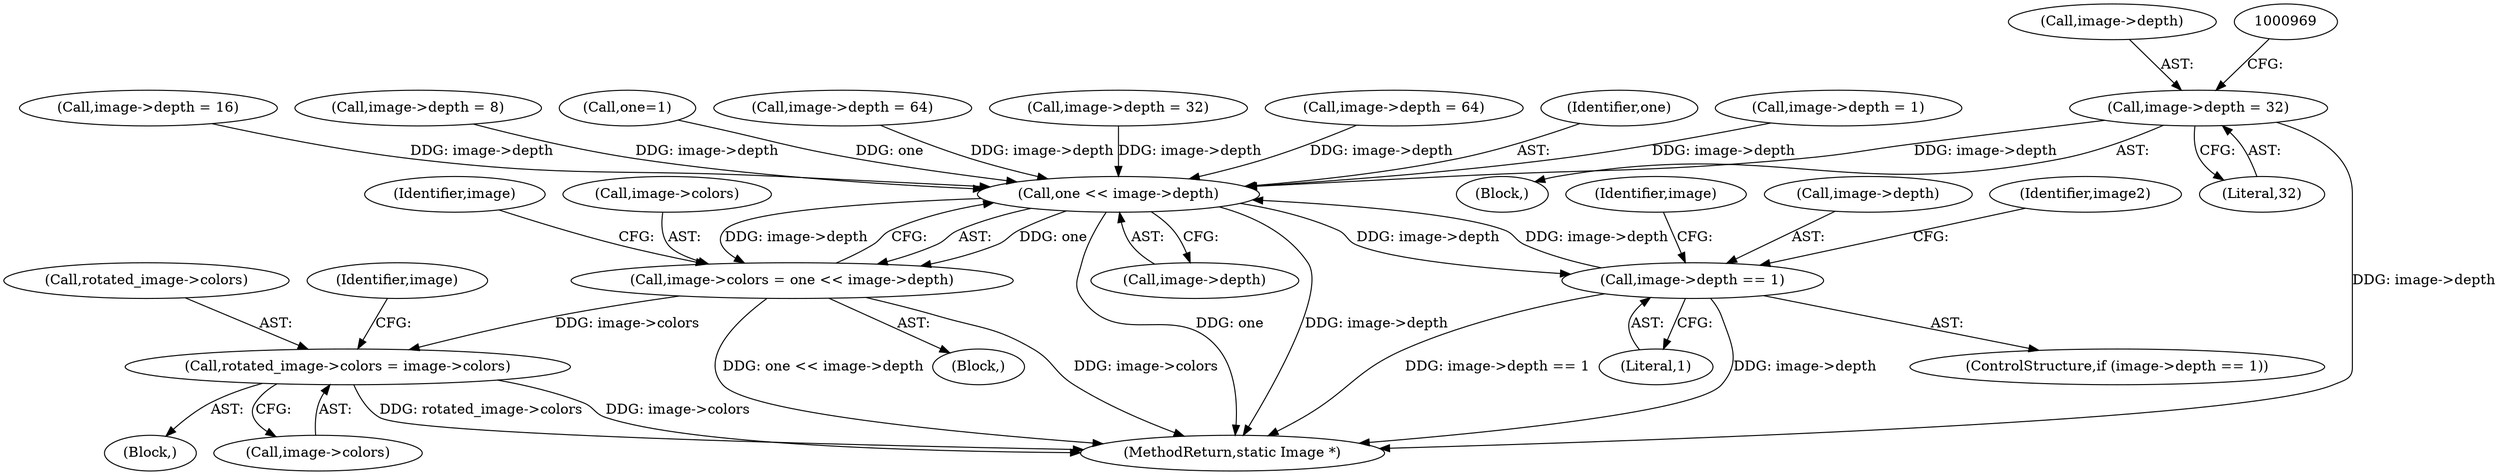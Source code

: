 digraph "0_ImageMagick_04178de2247e353fc095846784b9a10fefdbf890@pointer" {
"1000963" [label="(Call,image->depth = 32)"];
"1001077" [label="(Call,one << image->depth)"];
"1001073" [label="(Call,image->colors = one << image->depth)"];
"1001671" [label="(Call,rotated_image->colors = image->colors)"];
"1001615" [label="(Call,image->depth == 1)"];
"1001671" [label="(Call,rotated_image->colors = image->colors)"];
"1001074" [label="(Call,image->colors)"];
"1000963" [label="(Call,image->depth = 32)"];
"1000967" [label="(Literal,32)"];
"1001614" [label="(ControlStructure,if (image->depth == 1))"];
"1000868" [label="(Block,)"];
"1001622" [label="(Identifier,image)"];
"1001672" [label="(Call,rotated_image->colors)"];
"1000438" [label="(Block,)"];
"1001077" [label="(Call,one << image->depth)"];
"1000924" [label="(Call,image->depth = 32)"];
"1001644" [label="(Block,)"];
"1001086" [label="(Identifier,image)"];
"1000995" [label="(Call,image->depth = 64)"];
"1001615" [label="(Call,image->depth == 1)"];
"1001987" [label="(MethodReturn,static Image *)"];
"1001616" [label="(Call,image->depth)"];
"1001079" [label="(Call,image->depth)"];
"1001078" [label="(Identifier,one)"];
"1001627" [label="(Identifier,image2)"];
"1000964" [label="(Call,image->depth)"];
"1001619" [label="(Literal,1)"];
"1000880" [label="(Call,image->depth = 1)"];
"1000904" [label="(Call,image->depth = 16)"];
"1001675" [label="(Call,image->colors)"];
"1000886" [label="(Call,image->depth = 8)"];
"1001070" [label="(Call,one=1)"];
"1001680" [label="(Identifier,image)"];
"1000944" [label="(Call,image->depth = 64)"];
"1001073" [label="(Call,image->colors = one << image->depth)"];
"1000963" -> "1000868"  [label="AST: "];
"1000963" -> "1000967"  [label="CFG: "];
"1000964" -> "1000963"  [label="AST: "];
"1000967" -> "1000963"  [label="AST: "];
"1000969" -> "1000963"  [label="CFG: "];
"1000963" -> "1001987"  [label="DDG: image->depth"];
"1000963" -> "1001077"  [label="DDG: image->depth"];
"1001077" -> "1001073"  [label="AST: "];
"1001077" -> "1001079"  [label="CFG: "];
"1001078" -> "1001077"  [label="AST: "];
"1001079" -> "1001077"  [label="AST: "];
"1001073" -> "1001077"  [label="CFG: "];
"1001077" -> "1001987"  [label="DDG: one"];
"1001077" -> "1001987"  [label="DDG: image->depth"];
"1001077" -> "1001073"  [label="DDG: one"];
"1001077" -> "1001073"  [label="DDG: image->depth"];
"1001070" -> "1001077"  [label="DDG: one"];
"1000995" -> "1001077"  [label="DDG: image->depth"];
"1000880" -> "1001077"  [label="DDG: image->depth"];
"1000904" -> "1001077"  [label="DDG: image->depth"];
"1000924" -> "1001077"  [label="DDG: image->depth"];
"1000886" -> "1001077"  [label="DDG: image->depth"];
"1001615" -> "1001077"  [label="DDG: image->depth"];
"1000944" -> "1001077"  [label="DDG: image->depth"];
"1001077" -> "1001615"  [label="DDG: image->depth"];
"1001073" -> "1000438"  [label="AST: "];
"1001074" -> "1001073"  [label="AST: "];
"1001086" -> "1001073"  [label="CFG: "];
"1001073" -> "1001987"  [label="DDG: image->colors"];
"1001073" -> "1001987"  [label="DDG: one << image->depth"];
"1001073" -> "1001671"  [label="DDG: image->colors"];
"1001671" -> "1001644"  [label="AST: "];
"1001671" -> "1001675"  [label="CFG: "];
"1001672" -> "1001671"  [label="AST: "];
"1001675" -> "1001671"  [label="AST: "];
"1001680" -> "1001671"  [label="CFG: "];
"1001671" -> "1001987"  [label="DDG: rotated_image->colors"];
"1001671" -> "1001987"  [label="DDG: image->colors"];
"1001615" -> "1001614"  [label="AST: "];
"1001615" -> "1001619"  [label="CFG: "];
"1001616" -> "1001615"  [label="AST: "];
"1001619" -> "1001615"  [label="AST: "];
"1001622" -> "1001615"  [label="CFG: "];
"1001627" -> "1001615"  [label="CFG: "];
"1001615" -> "1001987"  [label="DDG: image->depth == 1"];
"1001615" -> "1001987"  [label="DDG: image->depth"];
}
